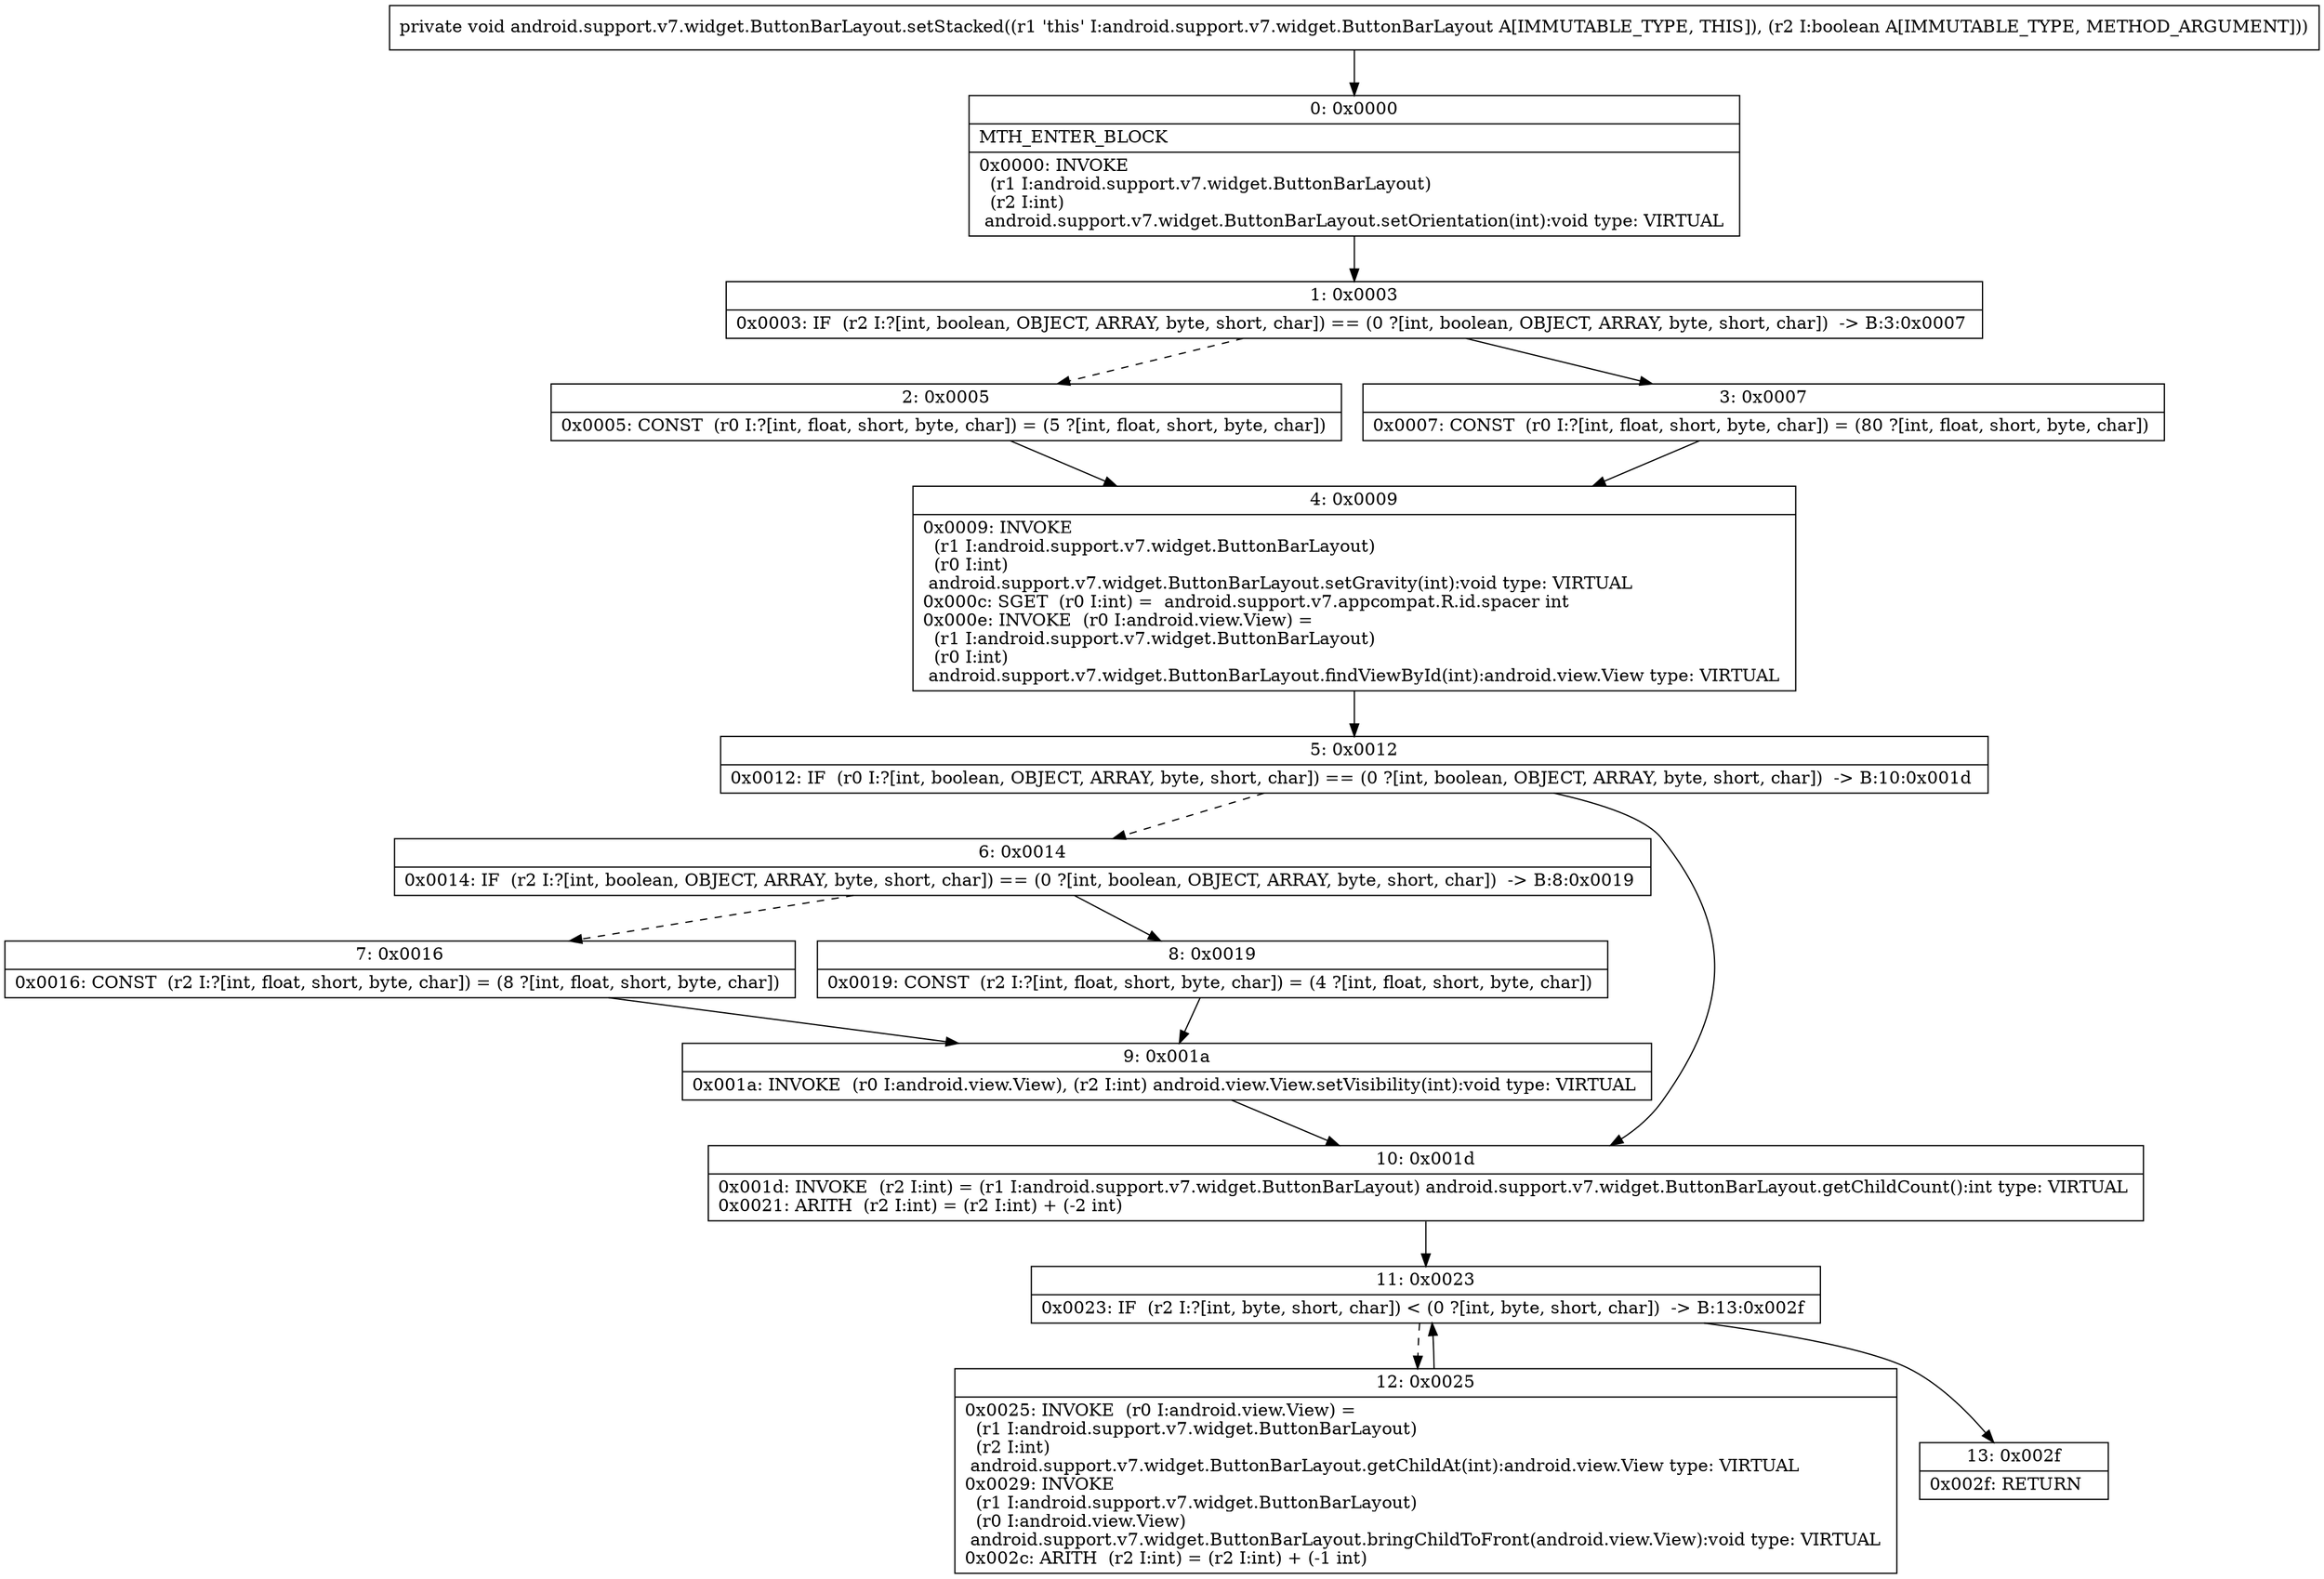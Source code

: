 digraph "CFG forandroid.support.v7.widget.ButtonBarLayout.setStacked(Z)V" {
Node_0 [shape=record,label="{0\:\ 0x0000|MTH_ENTER_BLOCK\l|0x0000: INVOKE  \l  (r1 I:android.support.v7.widget.ButtonBarLayout)\l  (r2 I:int)\l android.support.v7.widget.ButtonBarLayout.setOrientation(int):void type: VIRTUAL \l}"];
Node_1 [shape=record,label="{1\:\ 0x0003|0x0003: IF  (r2 I:?[int, boolean, OBJECT, ARRAY, byte, short, char]) == (0 ?[int, boolean, OBJECT, ARRAY, byte, short, char])  \-\> B:3:0x0007 \l}"];
Node_2 [shape=record,label="{2\:\ 0x0005|0x0005: CONST  (r0 I:?[int, float, short, byte, char]) = (5 ?[int, float, short, byte, char]) \l}"];
Node_3 [shape=record,label="{3\:\ 0x0007|0x0007: CONST  (r0 I:?[int, float, short, byte, char]) = (80 ?[int, float, short, byte, char]) \l}"];
Node_4 [shape=record,label="{4\:\ 0x0009|0x0009: INVOKE  \l  (r1 I:android.support.v7.widget.ButtonBarLayout)\l  (r0 I:int)\l android.support.v7.widget.ButtonBarLayout.setGravity(int):void type: VIRTUAL \l0x000c: SGET  (r0 I:int) =  android.support.v7.appcompat.R.id.spacer int \l0x000e: INVOKE  (r0 I:android.view.View) = \l  (r1 I:android.support.v7.widget.ButtonBarLayout)\l  (r0 I:int)\l android.support.v7.widget.ButtonBarLayout.findViewById(int):android.view.View type: VIRTUAL \l}"];
Node_5 [shape=record,label="{5\:\ 0x0012|0x0012: IF  (r0 I:?[int, boolean, OBJECT, ARRAY, byte, short, char]) == (0 ?[int, boolean, OBJECT, ARRAY, byte, short, char])  \-\> B:10:0x001d \l}"];
Node_6 [shape=record,label="{6\:\ 0x0014|0x0014: IF  (r2 I:?[int, boolean, OBJECT, ARRAY, byte, short, char]) == (0 ?[int, boolean, OBJECT, ARRAY, byte, short, char])  \-\> B:8:0x0019 \l}"];
Node_7 [shape=record,label="{7\:\ 0x0016|0x0016: CONST  (r2 I:?[int, float, short, byte, char]) = (8 ?[int, float, short, byte, char]) \l}"];
Node_8 [shape=record,label="{8\:\ 0x0019|0x0019: CONST  (r2 I:?[int, float, short, byte, char]) = (4 ?[int, float, short, byte, char]) \l}"];
Node_9 [shape=record,label="{9\:\ 0x001a|0x001a: INVOKE  (r0 I:android.view.View), (r2 I:int) android.view.View.setVisibility(int):void type: VIRTUAL \l}"];
Node_10 [shape=record,label="{10\:\ 0x001d|0x001d: INVOKE  (r2 I:int) = (r1 I:android.support.v7.widget.ButtonBarLayout) android.support.v7.widget.ButtonBarLayout.getChildCount():int type: VIRTUAL \l0x0021: ARITH  (r2 I:int) = (r2 I:int) + (\-2 int) \l}"];
Node_11 [shape=record,label="{11\:\ 0x0023|0x0023: IF  (r2 I:?[int, byte, short, char]) \< (0 ?[int, byte, short, char])  \-\> B:13:0x002f \l}"];
Node_12 [shape=record,label="{12\:\ 0x0025|0x0025: INVOKE  (r0 I:android.view.View) = \l  (r1 I:android.support.v7.widget.ButtonBarLayout)\l  (r2 I:int)\l android.support.v7.widget.ButtonBarLayout.getChildAt(int):android.view.View type: VIRTUAL \l0x0029: INVOKE  \l  (r1 I:android.support.v7.widget.ButtonBarLayout)\l  (r0 I:android.view.View)\l android.support.v7.widget.ButtonBarLayout.bringChildToFront(android.view.View):void type: VIRTUAL \l0x002c: ARITH  (r2 I:int) = (r2 I:int) + (\-1 int) \l}"];
Node_13 [shape=record,label="{13\:\ 0x002f|0x002f: RETURN   \l}"];
MethodNode[shape=record,label="{private void android.support.v7.widget.ButtonBarLayout.setStacked((r1 'this' I:android.support.v7.widget.ButtonBarLayout A[IMMUTABLE_TYPE, THIS]), (r2 I:boolean A[IMMUTABLE_TYPE, METHOD_ARGUMENT])) }"];
MethodNode -> Node_0;
Node_0 -> Node_1;
Node_1 -> Node_2[style=dashed];
Node_1 -> Node_3;
Node_2 -> Node_4;
Node_3 -> Node_4;
Node_4 -> Node_5;
Node_5 -> Node_6[style=dashed];
Node_5 -> Node_10;
Node_6 -> Node_7[style=dashed];
Node_6 -> Node_8;
Node_7 -> Node_9;
Node_8 -> Node_9;
Node_9 -> Node_10;
Node_10 -> Node_11;
Node_11 -> Node_12[style=dashed];
Node_11 -> Node_13;
Node_12 -> Node_11;
}

